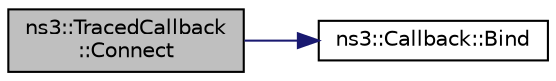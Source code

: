 digraph "ns3::TracedCallback::Connect"
{
 // LATEX_PDF_SIZE
  edge [fontname="Helvetica",fontsize="10",labelfontname="Helvetica",labelfontsize="10"];
  node [fontname="Helvetica",fontsize="10",shape=record];
  rankdir="LR";
  Node1 [label="ns3::TracedCallback\l::Connect",height=0.2,width=0.4,color="black", fillcolor="grey75", style="filled", fontcolor="black",tooltip="Append a Callback to the chain with a context."];
  Node1 -> Node2 [color="midnightblue",fontsize="10",style="solid",fontname="Helvetica"];
  Node2 [label="ns3::Callback::Bind",height=0.2,width=0.4,color="black", fillcolor="white", style="filled",URL="$classns3_1_1_callback.html#a908ea9399c61230ae472f92be115495d",tooltip="Bind the first arguments."];
}
